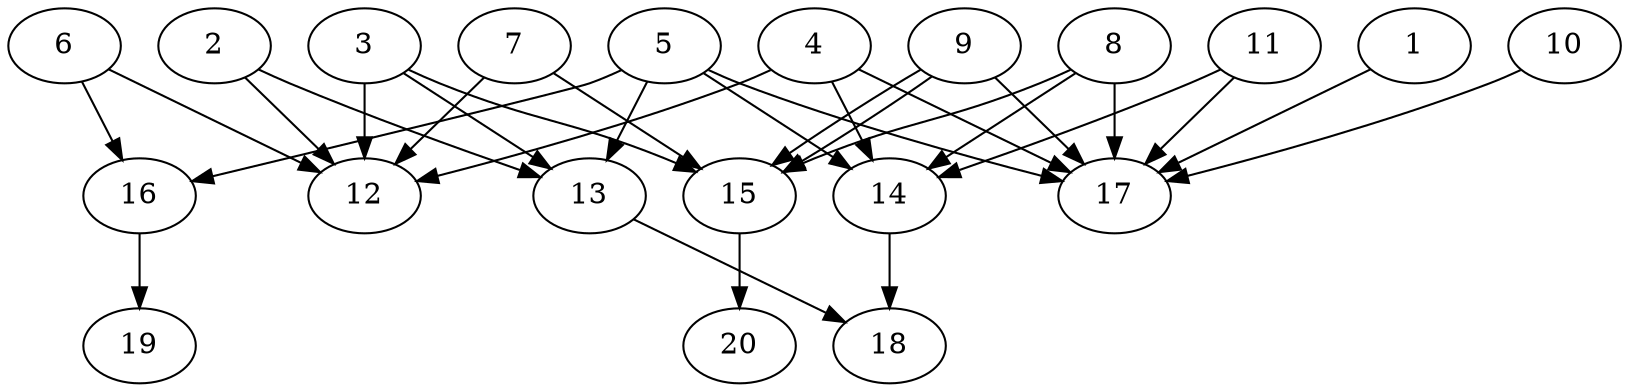 // DAG automatically generated by daggen at Tue Jul 23 14:29:40 2019
// ./daggen --dot -n 20 --ccr 0.3 --fat 0.7 --regular 0.5 --density 0.7 --mindata 5242880 --maxdata 52428800 
digraph G {
  1 [size="169185280", alpha="0.04", expect_size="50755584"] 
  1 -> 17 [size ="50755584"]
  2 [size="34945707", alpha="0.08", expect_size="10483712"] 
  2 -> 12 [size ="10483712"]
  2 -> 13 [size ="10483712"]
  3 [size="66041173", alpha="0.04", expect_size="19812352"] 
  3 -> 12 [size ="19812352"]
  3 -> 13 [size ="19812352"]
  3 -> 15 [size ="19812352"]
  4 [size="110656853", alpha="0.16", expect_size="33197056"] 
  4 -> 12 [size ="33197056"]
  4 -> 14 [size ="33197056"]
  4 -> 17 [size ="33197056"]
  5 [size="169434453", alpha="0.09", expect_size="50830336"] 
  5 -> 13 [size ="50830336"]
  5 -> 14 [size ="50830336"]
  5 -> 16 [size ="50830336"]
  5 -> 17 [size ="50830336"]
  6 [size="26658133", alpha="0.18", expect_size="7997440"] 
  6 -> 12 [size ="7997440"]
  6 -> 16 [size ="7997440"]
  7 [size="156351147", alpha="0.14", expect_size="46905344"] 
  7 -> 12 [size ="46905344"]
  7 -> 15 [size ="46905344"]
  8 [size="153152853", alpha="0.12", expect_size="45945856"] 
  8 -> 14 [size ="45945856"]
  8 -> 15 [size ="45945856"]
  8 -> 17 [size ="45945856"]
  9 [size="149159253", alpha="0.07", expect_size="44747776"] 
  9 -> 15 [size ="44747776"]
  9 -> 15 [size ="44747776"]
  9 -> 17 [size ="44747776"]
  10 [size="88849067", alpha="0.12", expect_size="26654720"] 
  10 -> 17 [size ="26654720"]
  11 [size="161109333", alpha="0.07", expect_size="48332800"] 
  11 -> 14 [size ="48332800"]
  11 -> 17 [size ="48332800"]
  12 [size="34416640", alpha="0.13", expect_size="10324992"] 
  13 [size="94989653", alpha="0.19", expect_size="28496896"] 
  13 -> 18 [size ="28496896"]
  14 [size="126399147", alpha="0.14", expect_size="37919744"] 
  14 -> 18 [size ="37919744"]
  15 [size="93480960", alpha="0.06", expect_size="28044288"] 
  15 -> 20 [size ="28044288"]
  16 [size="166389760", alpha="0.08", expect_size="49916928"] 
  16 -> 19 [size ="49916928"]
  17 [size="151507627", alpha="0.18", expect_size="45452288"] 
  18 [size="104942933", alpha="0.16", expect_size="31482880"] 
  19 [size="45069653", alpha="0.09", expect_size="13520896"] 
  20 [size="102850560", alpha="0.03", expect_size="30855168"] 
}
